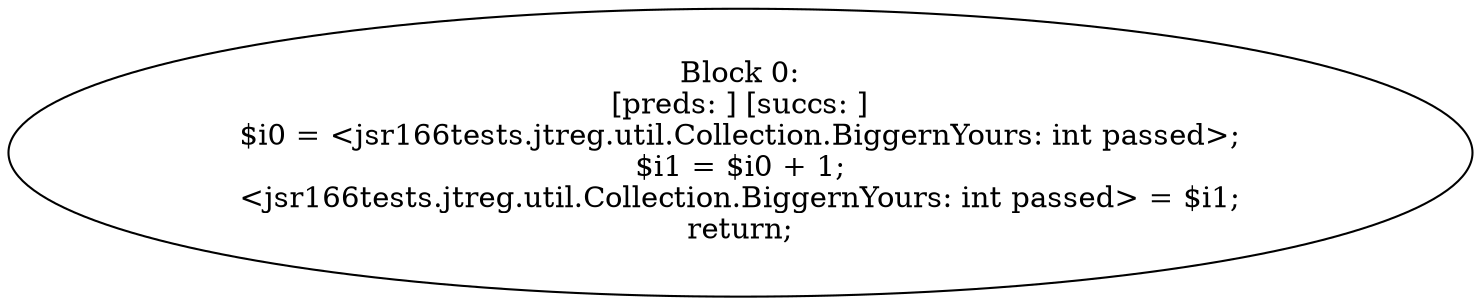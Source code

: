 digraph "unitGraph" {
    "Block 0:
[preds: ] [succs: ]
$i0 = <jsr166tests.jtreg.util.Collection.BiggernYours: int passed>;
$i1 = $i0 + 1;
<jsr166tests.jtreg.util.Collection.BiggernYours: int passed> = $i1;
return;
"
}
